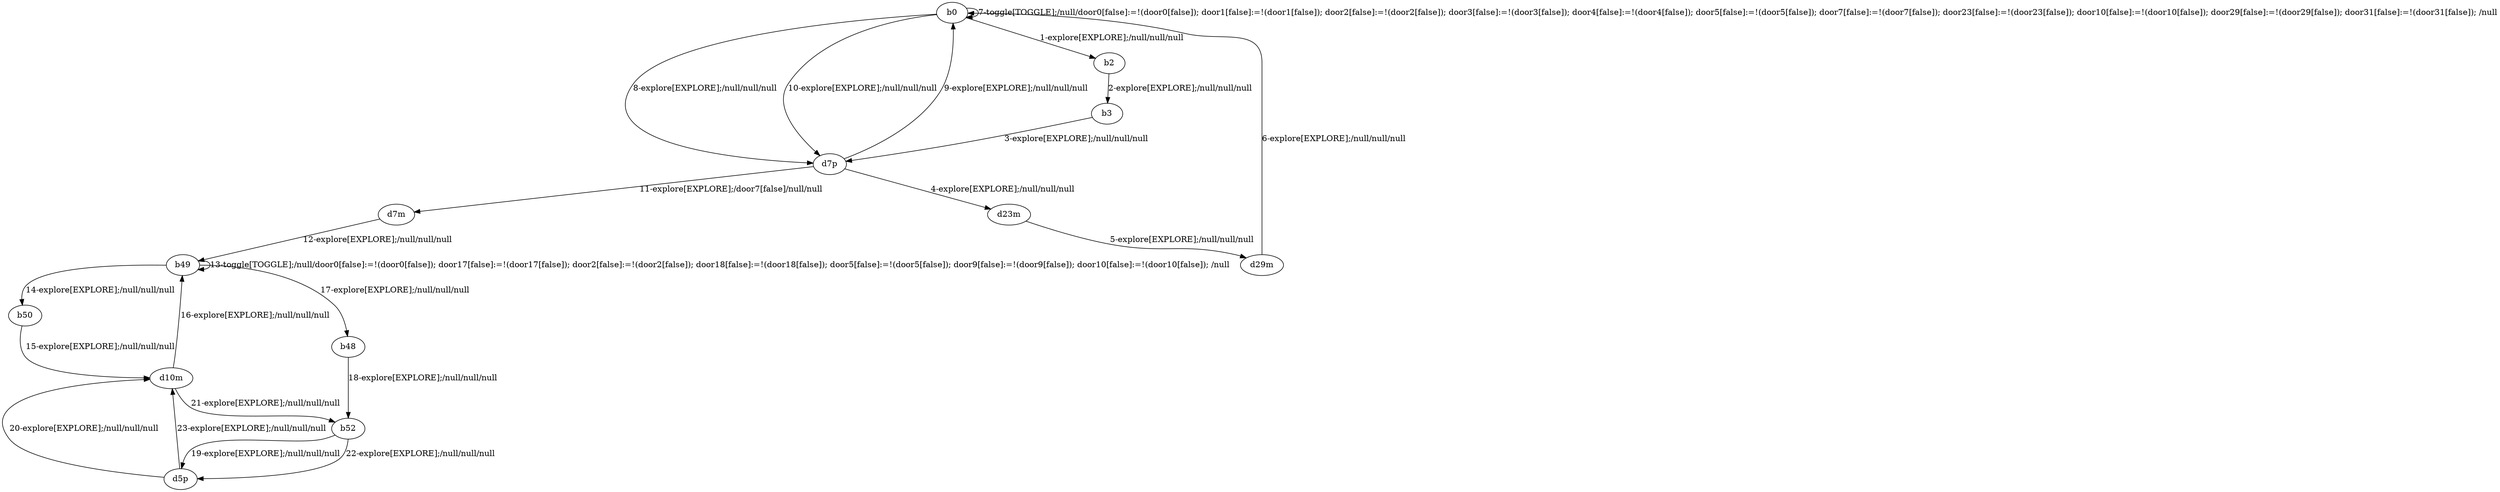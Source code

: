 # Total number of goals covered by this test: 1
# b49 --> b50

digraph g {
"b0" -> "b2" [label = "1-explore[EXPLORE];/null/null/null"];
"b2" -> "b3" [label = "2-explore[EXPLORE];/null/null/null"];
"b3" -> "d7p" [label = "3-explore[EXPLORE];/null/null/null"];
"d7p" -> "d23m" [label = "4-explore[EXPLORE];/null/null/null"];
"d23m" -> "d29m" [label = "5-explore[EXPLORE];/null/null/null"];
"d29m" -> "b0" [label = "6-explore[EXPLORE];/null/null/null"];
"b0" -> "b0" [label = "7-toggle[TOGGLE];/null/door0[false]:=!(door0[false]); door1[false]:=!(door1[false]); door2[false]:=!(door2[false]); door3[false]:=!(door3[false]); door4[false]:=!(door4[false]); door5[false]:=!(door5[false]); door7[false]:=!(door7[false]); door23[false]:=!(door23[false]); door10[false]:=!(door10[false]); door29[false]:=!(door29[false]); door31[false]:=!(door31[false]); /null"];
"b0" -> "d7p" [label = "8-explore[EXPLORE];/null/null/null"];
"d7p" -> "b0" [label = "9-explore[EXPLORE];/null/null/null"];
"b0" -> "d7p" [label = "10-explore[EXPLORE];/null/null/null"];
"d7p" -> "d7m" [label = "11-explore[EXPLORE];/door7[false]/null/null"];
"d7m" -> "b49" [label = "12-explore[EXPLORE];/null/null/null"];
"b49" -> "b49" [label = "13-toggle[TOGGLE];/null/door0[false]:=!(door0[false]); door17[false]:=!(door17[false]); door2[false]:=!(door2[false]); door18[false]:=!(door18[false]); door5[false]:=!(door5[false]); door9[false]:=!(door9[false]); door10[false]:=!(door10[false]); /null"];
"b49" -> "b50" [label = "14-explore[EXPLORE];/null/null/null"];
"b50" -> "d10m" [label = "15-explore[EXPLORE];/null/null/null"];
"d10m" -> "b49" [label = "16-explore[EXPLORE];/null/null/null"];
"b49" -> "b48" [label = "17-explore[EXPLORE];/null/null/null"];
"b48" -> "b52" [label = "18-explore[EXPLORE];/null/null/null"];
"b52" -> "d5p" [label = "19-explore[EXPLORE];/null/null/null"];
"d5p" -> "d10m" [label = "20-explore[EXPLORE];/null/null/null"];
"d10m" -> "b52" [label = "21-explore[EXPLORE];/null/null/null"];
"b52" -> "d5p" [label = "22-explore[EXPLORE];/null/null/null"];
"d5p" -> "d10m" [label = "23-explore[EXPLORE];/null/null/null"];
}